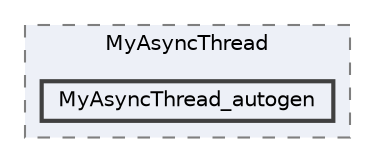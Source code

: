 digraph "MyAsyncThread_autogen"
{
 // LATEX_PDF_SIZE
  bgcolor="transparent";
  edge [fontname=Helvetica,fontsize=10,labelfontname=Helvetica,labelfontsize=10];
  node [fontname=Helvetica,fontsize=10,shape=box,height=0.2,width=0.4];
  compound=true
  subgraph clusterdir_d0bdbd070a96181cfe5f6fb402fac70d {
    graph [ bgcolor="#edf0f7", pencolor="grey50", label="MyAsyncThread", fontname=Helvetica,fontsize=10 style="filled,dashed", URL="dir_d0bdbd070a96181cfe5f6fb402fac70d.html",tooltip=""]
  dir_89dff133691bbb77652bcc8ce762ef4e [label="MyAsyncThread_autogen", fillcolor="#edf0f7", color="grey25", style="filled,bold", URL="dir_89dff133691bbb77652bcc8ce762ef4e.html",tooltip=""];
  }
}

